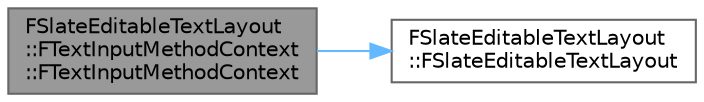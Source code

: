 digraph "FSlateEditableTextLayout::FTextInputMethodContext::FTextInputMethodContext"
{
 // INTERACTIVE_SVG=YES
 // LATEX_PDF_SIZE
  bgcolor="transparent";
  edge [fontname=Helvetica,fontsize=10,labelfontname=Helvetica,labelfontsize=10];
  node [fontname=Helvetica,fontsize=10,shape=box,height=0.2,width=0.4];
  rankdir="LR";
  Node1 [id="Node000001",label="FSlateEditableTextLayout\l::FTextInputMethodContext\l::FTextInputMethodContext",height=0.2,width=0.4,color="gray40", fillcolor="grey60", style="filled", fontcolor="black",tooltip=" "];
  Node1 -> Node2 [id="edge1_Node000001_Node000002",color="steelblue1",style="solid",tooltip=" "];
  Node2 [id="Node000002",label="FSlateEditableTextLayout\l::FSlateEditableTextLayout",height=0.2,width=0.4,color="grey40", fillcolor="white", style="filled",URL="$de/da2/classFSlateEditableTextLayout.html#a735ac9573275628b17a1777e9aa627b3",tooltip=" "];
}
